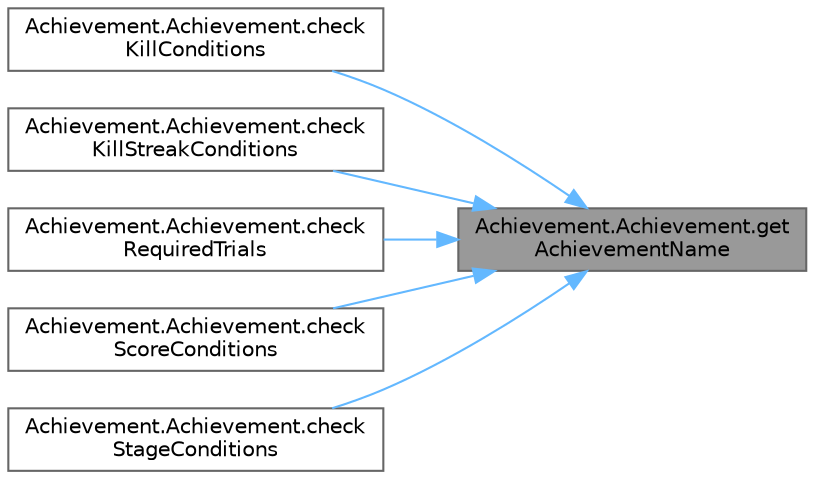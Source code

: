 digraph "Achievement.Achievement.getAchievementName"
{
 // LATEX_PDF_SIZE
  bgcolor="transparent";
  edge [fontname=Helvetica,fontsize=10,labelfontname=Helvetica,labelfontsize=10];
  node [fontname=Helvetica,fontsize=10,shape=box,height=0.2,width=0.4];
  rankdir="RL";
  Node1 [id="Node000001",label="Achievement.Achievement.get\lAchievementName",height=0.2,width=0.4,color="gray40", fillcolor="grey60", style="filled", fontcolor="black",tooltip=" "];
  Node1 -> Node2 [id="edge1_Node000001_Node000002",dir="back",color="steelblue1",style="solid",tooltip=" "];
  Node2 [id="Node000002",label="Achievement.Achievement.check\lKillConditions",height=0.2,width=0.4,color="grey40", fillcolor="white", style="filled",URL="$class_achievement_1_1_achievement.html#ae8959da9c049ae6c2dab6f0fb61d7898",tooltip=" "];
  Node1 -> Node3 [id="edge2_Node000001_Node000003",dir="back",color="steelblue1",style="solid",tooltip=" "];
  Node3 [id="Node000003",label="Achievement.Achievement.check\lKillStreakConditions",height=0.2,width=0.4,color="grey40", fillcolor="white", style="filled",URL="$class_achievement_1_1_achievement.html#a6a1933fa040cc9be60b3c88e66a16bb0",tooltip=" "];
  Node1 -> Node4 [id="edge3_Node000001_Node000004",dir="back",color="steelblue1",style="solid",tooltip=" "];
  Node4 [id="Node000004",label="Achievement.Achievement.check\lRequiredTrials",height=0.2,width=0.4,color="grey40", fillcolor="white", style="filled",URL="$class_achievement_1_1_achievement.html#ad313b18b2d194b80883ec751943cb10b",tooltip=" "];
  Node1 -> Node5 [id="edge4_Node000001_Node000005",dir="back",color="steelblue1",style="solid",tooltip=" "];
  Node5 [id="Node000005",label="Achievement.Achievement.check\lScoreConditions",height=0.2,width=0.4,color="grey40", fillcolor="white", style="filled",URL="$class_achievement_1_1_achievement.html#a2c2e46d3b572a17f30f82c52fa6e2c92",tooltip=" "];
  Node1 -> Node6 [id="edge5_Node000001_Node000006",dir="back",color="steelblue1",style="solid",tooltip=" "];
  Node6 [id="Node000006",label="Achievement.Achievement.check\lStageConditions",height=0.2,width=0.4,color="grey40", fillcolor="white", style="filled",URL="$class_achievement_1_1_achievement.html#ada22f4ffd8a59182f59b5a609bc5cab6",tooltip=" "];
}
